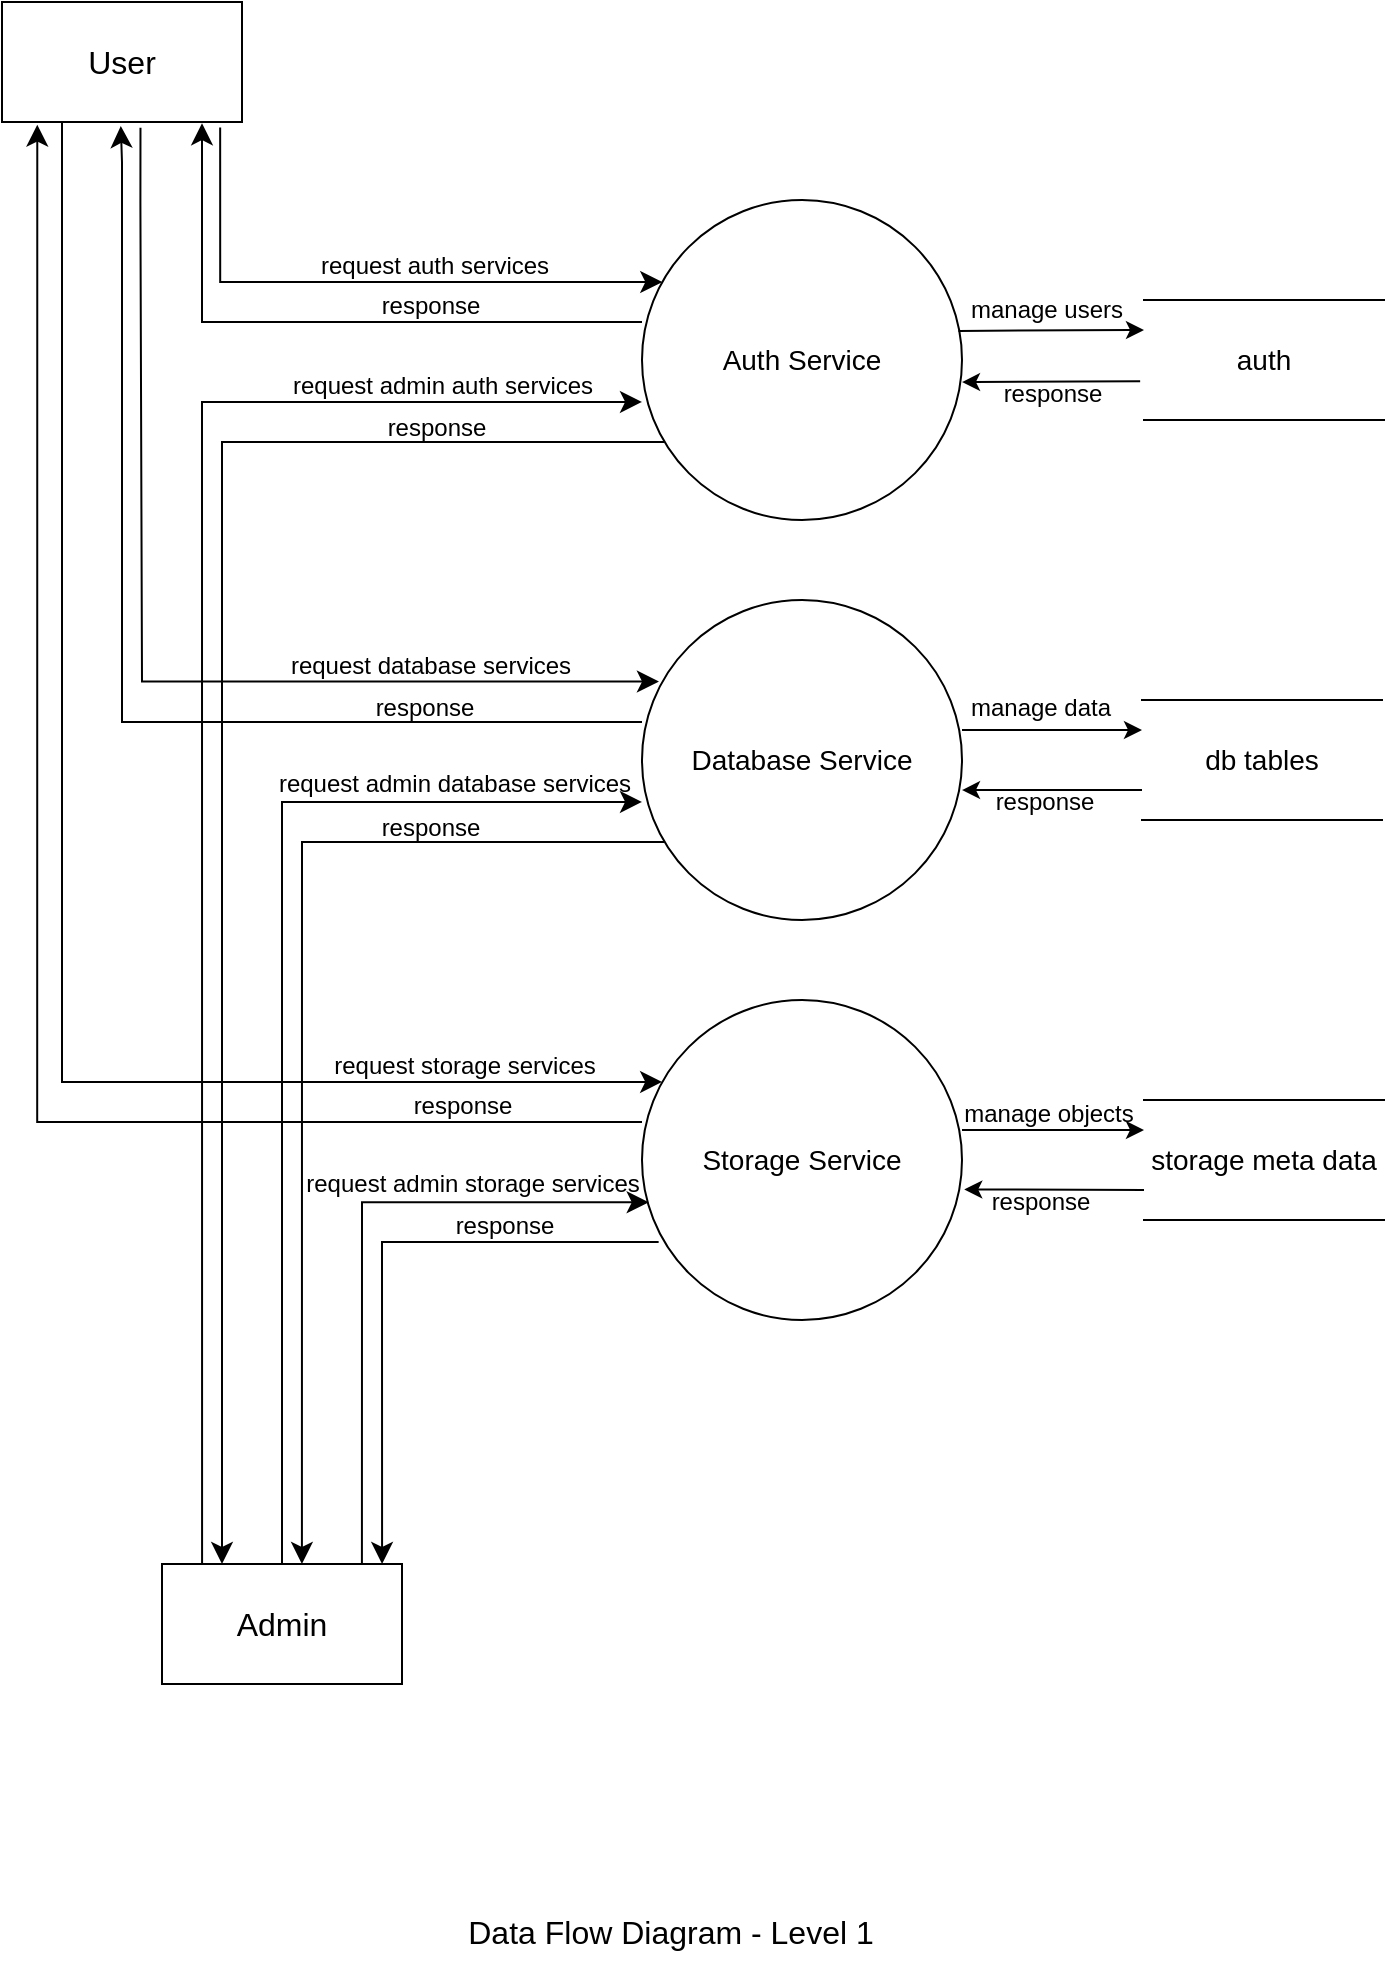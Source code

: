 <mxfile version="24.8.1">
  <diagram name="Page-1" id="slL149lNCCZ4g7jYRxXO">
    <mxGraphModel dx="1050" dy="609" grid="1" gridSize="10" guides="1" tooltips="1" connect="1" arrows="1" fold="1" page="1" pageScale="1" pageWidth="827" pageHeight="1169" math="0" shadow="0">
      <root>
        <mxCell id="0" />
        <mxCell id="1" parent="0" />
        <mxCell id="Tt5UD-2mMPS8oXodWzRy-1" value="&lt;font style=&quot;font-size: 16px;&quot;&gt;User&lt;/font&gt;" style="rounded=0;whiteSpace=wrap;html=1;" vertex="1" parent="1">
          <mxGeometry x="80" y="60" width="120" height="60" as="geometry" />
        </mxCell>
        <mxCell id="Tt5UD-2mMPS8oXodWzRy-4" value="&lt;font style=&quot;font-size: 14px;&quot;&gt;Auth Service&lt;/font&gt;" style="ellipse;whiteSpace=wrap;html=1;aspect=fixed;" vertex="1" parent="1">
          <mxGeometry x="400" y="159" width="160" height="160" as="geometry" />
        </mxCell>
        <mxCell id="Tt5UD-2mMPS8oXodWzRy-5" value="&lt;font style=&quot;font-size: 14px;&quot;&gt;Database Service&lt;/font&gt;" style="ellipse;whiteSpace=wrap;html=1;aspect=fixed;" vertex="1" parent="1">
          <mxGeometry x="400" y="359" width="160" height="160" as="geometry" />
        </mxCell>
        <mxCell id="Tt5UD-2mMPS8oXodWzRy-6" value="&lt;font style=&quot;font-size: 14px;&quot;&gt;auth&lt;/font&gt;" style="shape=partialRectangle;whiteSpace=wrap;html=1;left=0;right=0;fillColor=none;" vertex="1" parent="1">
          <mxGeometry x="651" y="209" width="120" height="60" as="geometry" />
        </mxCell>
        <mxCell id="Tt5UD-2mMPS8oXodWzRy-7" value="&lt;font style=&quot;font-size: 14px;&quot;&gt;Storage Service&lt;/font&gt;" style="ellipse;whiteSpace=wrap;html=1;aspect=fixed;" vertex="1" parent="1">
          <mxGeometry x="400" y="559" width="160" height="160" as="geometry" />
        </mxCell>
        <mxCell id="Tt5UD-2mMPS8oXodWzRy-8" value="&lt;font style=&quot;font-size: 14px;&quot;&gt;db tables&lt;/font&gt;" style="shape=partialRectangle;whiteSpace=wrap;html=1;left=0;right=0;fillColor=none;" vertex="1" parent="1">
          <mxGeometry x="650" y="409" width="120" height="60" as="geometry" />
        </mxCell>
        <mxCell id="Tt5UD-2mMPS8oXodWzRy-9" value="&lt;font style=&quot;font-size: 14px;&quot;&gt;storage meta data&lt;/font&gt;" style="shape=partialRectangle;whiteSpace=wrap;html=1;left=0;right=0;fillColor=none;" vertex="1" parent="1">
          <mxGeometry x="651" y="609" width="120" height="60" as="geometry" />
        </mxCell>
        <mxCell id="Tt5UD-2mMPS8oXodWzRy-10" value="&lt;font style=&quot;font-size: 16px;&quot;&gt;Admin&lt;/font&gt;" style="rounded=0;whiteSpace=wrap;html=1;" vertex="1" parent="1">
          <mxGeometry x="160" y="841" width="120" height="60" as="geometry" />
        </mxCell>
        <mxCell id="Tt5UD-2mMPS8oXodWzRy-18" value="" style="edgeStyle=segmentEdgeStyle;endArrow=classic;html=1;curved=0;rounded=0;endSize=8;startSize=8;exitX=0;exitY=0.381;exitDx=0;exitDy=0;exitPerimeter=0;entryX=0.836;entryY=1.01;entryDx=0;entryDy=0;entryPerimeter=0;" edge="1" parent="1" source="Tt5UD-2mMPS8oXodWzRy-4" target="Tt5UD-2mMPS8oXodWzRy-1">
          <mxGeometry width="50" height="50" relative="1" as="geometry">
            <mxPoint x="120" y="170" as="sourcePoint" />
            <mxPoint x="170" y="140" as="targetPoint" />
            <Array as="points">
              <mxPoint x="180" y="220" />
              <mxPoint x="180" y="121" />
            </Array>
          </mxGeometry>
        </mxCell>
        <mxCell id="Tt5UD-2mMPS8oXodWzRy-21" value="" style="edgeStyle=segmentEdgeStyle;endArrow=classic;html=1;curved=0;rounded=0;endSize=8;startSize=8;entryX=0.053;entryY=0.255;entryDx=0;entryDy=0;entryPerimeter=0;exitX=0.577;exitY=1.048;exitDx=0;exitDy=0;exitPerimeter=0;" edge="1" parent="1" source="Tt5UD-2mMPS8oXodWzRy-1" target="Tt5UD-2mMPS8oXodWzRy-5">
          <mxGeometry width="50" height="50" relative="1" as="geometry">
            <mxPoint x="140" y="160" as="sourcePoint" />
            <mxPoint x="290" y="439" as="targetPoint" />
            <Array as="points">
              <mxPoint x="149" y="160" />
              <mxPoint x="150" y="160" />
              <mxPoint x="150" y="400" />
            </Array>
          </mxGeometry>
        </mxCell>
        <mxCell id="Tt5UD-2mMPS8oXodWzRy-22" value="" style="edgeStyle=segmentEdgeStyle;endArrow=classic;html=1;curved=0;rounded=0;endSize=8;startSize=8;exitX=0;exitY=0.381;exitDx=0;exitDy=0;exitPerimeter=0;entryX=0.495;entryY=1.033;entryDx=0;entryDy=0;entryPerimeter=0;" edge="1" parent="1" source="Tt5UD-2mMPS8oXodWzRy-5" target="Tt5UD-2mMPS8oXodWzRy-1">
          <mxGeometry width="50" height="50" relative="1" as="geometry">
            <mxPoint x="80" y="180" as="sourcePoint" />
            <mxPoint x="132" y="140" as="targetPoint" />
            <Array as="points">
              <mxPoint x="140" y="420" />
              <mxPoint x="140" y="140" />
              <mxPoint x="139" y="140" />
            </Array>
          </mxGeometry>
        </mxCell>
        <mxCell id="Tt5UD-2mMPS8oXodWzRy-25" value="" style="edgeStyle=segmentEdgeStyle;endArrow=classic;html=1;curved=0;rounded=0;endSize=8;startSize=8;exitX=0.909;exitY=1.046;exitDx=0;exitDy=0;exitPerimeter=0;" edge="1" parent="1" source="Tt5UD-2mMPS8oXodWzRy-1" target="Tt5UD-2mMPS8oXodWzRy-4">
          <mxGeometry width="50" height="50" relative="1" as="geometry">
            <mxPoint x="189" y="120" as="sourcePoint" />
            <mxPoint x="300" y="170" as="targetPoint" />
            <Array as="points">
              <mxPoint x="189" y="200" />
            </Array>
          </mxGeometry>
        </mxCell>
        <mxCell id="Tt5UD-2mMPS8oXodWzRy-26" value="" style="edgeStyle=segmentEdgeStyle;endArrow=classic;html=1;curved=0;rounded=0;endSize=8;startSize=8;exitX=0.25;exitY=1;exitDx=0;exitDy=0;entryX=0.063;entryY=0.256;entryDx=0;entryDy=0;entryPerimeter=0;" edge="1" parent="1" source="Tt5UD-2mMPS8oXodWzRy-1" target="Tt5UD-2mMPS8oXodWzRy-7">
          <mxGeometry width="50" height="50" relative="1" as="geometry">
            <mxPoint x="40" y="430" as="sourcePoint" />
            <mxPoint x="90" y="380" as="targetPoint" />
            <Array as="points">
              <mxPoint x="110" y="600" />
            </Array>
          </mxGeometry>
        </mxCell>
        <mxCell id="Tt5UD-2mMPS8oXodWzRy-27" value="" style="edgeStyle=segmentEdgeStyle;endArrow=classic;html=1;curved=0;rounded=0;endSize=8;startSize=8;entryX=0.147;entryY=1.022;entryDx=0;entryDy=0;entryPerimeter=0;exitX=0;exitY=0.381;exitDx=0;exitDy=0;exitPerimeter=0;" edge="1" parent="1" source="Tt5UD-2mMPS8oXodWzRy-7" target="Tt5UD-2mMPS8oXodWzRy-1">
          <mxGeometry width="50" height="50" relative="1" as="geometry">
            <mxPoint x="98" y="700" as="sourcePoint" />
            <mxPoint x="70" y="300" as="targetPoint" />
            <Array as="points">
              <mxPoint x="98" y="620" />
            </Array>
          </mxGeometry>
        </mxCell>
        <mxCell id="Tt5UD-2mMPS8oXodWzRy-29" value="" style="edgeStyle=segmentEdgeStyle;endArrow=classic;html=1;curved=0;rounded=0;endSize=8;startSize=8;exitX=0.833;exitY=0;exitDx=0;exitDy=0;exitPerimeter=0;entryX=0.021;entryY=0.632;entryDx=0;entryDy=0;entryPerimeter=0;" edge="1" parent="1" source="Tt5UD-2mMPS8oXodWzRy-10" target="Tt5UD-2mMPS8oXodWzRy-7">
          <mxGeometry width="50" height="50" relative="1" as="geometry">
            <mxPoint x="270" y="810" as="sourcePoint" />
            <mxPoint x="290" y="730" as="targetPoint" />
            <Array as="points">
              <mxPoint x="260" y="660" />
            </Array>
          </mxGeometry>
        </mxCell>
        <mxCell id="Tt5UD-2mMPS8oXodWzRy-30" value="" style="edgeStyle=segmentEdgeStyle;endArrow=classic;html=1;curved=0;rounded=0;endSize=8;startSize=8;exitX=0.052;exitY=0.756;exitDx=0;exitDy=0;exitPerimeter=0;entryX=0.917;entryY=0;entryDx=0;entryDy=0;entryPerimeter=0;" edge="1" parent="1" source="Tt5UD-2mMPS8oXodWzRy-7" target="Tt5UD-2mMPS8oXodWzRy-10">
          <mxGeometry width="50" height="50" relative="1" as="geometry">
            <mxPoint x="350" y="670" as="sourcePoint" />
            <mxPoint x="370" y="750" as="targetPoint" />
            <Array as="points">
              <mxPoint x="270" y="680" />
            </Array>
          </mxGeometry>
        </mxCell>
        <mxCell id="Tt5UD-2mMPS8oXodWzRy-31" value="" style="edgeStyle=segmentEdgeStyle;endArrow=classic;html=1;curved=0;rounded=0;endSize=8;startSize=8;exitX=0.5;exitY=0;exitDx=0;exitDy=0;entryX=0;entryY=0.631;entryDx=0;entryDy=0;entryPerimeter=0;" edge="1" parent="1" source="Tt5UD-2mMPS8oXodWzRy-10" target="Tt5UD-2mMPS8oXodWzRy-5">
          <mxGeometry width="50" height="50" relative="1" as="geometry">
            <mxPoint x="240" y="760" as="sourcePoint" />
            <mxPoint x="360" y="440" as="targetPoint" />
            <Array as="points">
              <mxPoint x="220" y="460" />
            </Array>
          </mxGeometry>
        </mxCell>
        <mxCell id="Tt5UD-2mMPS8oXodWzRy-32" value="" style="edgeStyle=segmentEdgeStyle;endArrow=classic;html=1;curved=0;rounded=0;endSize=8;startSize=8;entryX=0.583;entryY=0;entryDx=0;entryDy=0;entryPerimeter=0;" edge="1" parent="1" source="Tt5UD-2mMPS8oXodWzRy-5" target="Tt5UD-2mMPS8oXodWzRy-10">
          <mxGeometry width="50" height="50" relative="1" as="geometry">
            <mxPoint x="370" y="460" as="sourcePoint" />
            <mxPoint x="229" y="800" as="targetPoint" />
            <Array as="points">
              <mxPoint x="230" y="480" />
            </Array>
          </mxGeometry>
        </mxCell>
        <mxCell id="Tt5UD-2mMPS8oXodWzRy-33" value="" style="edgeStyle=segmentEdgeStyle;endArrow=classic;html=1;curved=0;rounded=0;endSize=8;startSize=8;entryX=0.25;entryY=0;entryDx=0;entryDy=0;" edge="1" parent="1" source="Tt5UD-2mMPS8oXodWzRy-4" target="Tt5UD-2mMPS8oXodWzRy-10">
          <mxGeometry width="50" height="50" relative="1" as="geometry">
            <mxPoint x="350" y="260" as="sourcePoint" />
            <mxPoint x="100" y="670" as="targetPoint" />
            <Array as="points">
              <mxPoint x="190" y="280" />
            </Array>
          </mxGeometry>
        </mxCell>
        <mxCell id="Tt5UD-2mMPS8oXodWzRy-34" value="" style="edgeStyle=segmentEdgeStyle;endArrow=classic;html=1;curved=0;rounded=0;endSize=8;startSize=8;exitX=0.167;exitY=0;exitDx=0;exitDy=0;exitPerimeter=0;entryX=0;entryY=0.631;entryDx=0;entryDy=0;entryPerimeter=0;" edge="1" parent="1" source="Tt5UD-2mMPS8oXodWzRy-10" target="Tt5UD-2mMPS8oXodWzRy-4">
          <mxGeometry width="50" height="50" relative="1" as="geometry">
            <mxPoint x="240" y="360" as="sourcePoint" />
            <mxPoint x="290" y="310" as="targetPoint" />
            <Array as="points">
              <mxPoint x="180" y="260" />
            </Array>
          </mxGeometry>
        </mxCell>
        <mxCell id="Tt5UD-2mMPS8oXodWzRy-35" value="" style="endArrow=classic;html=1;rounded=0;exitX=0.989;exitY=0.409;exitDx=0;exitDy=0;exitPerimeter=0;entryX=0;entryY=0.25;entryDx=0;entryDy=0;" edge="1" parent="1" source="Tt5UD-2mMPS8oXodWzRy-4" target="Tt5UD-2mMPS8oXodWzRy-6">
          <mxGeometry width="50" height="50" relative="1" as="geometry">
            <mxPoint x="520" y="140" as="sourcePoint" />
            <mxPoint x="620" y="224" as="targetPoint" />
          </mxGeometry>
        </mxCell>
        <mxCell id="Tt5UD-2mMPS8oXodWzRy-36" value="" style="endArrow=classic;html=1;rounded=0;entryX=1;entryY=0.569;entryDx=0;entryDy=0;entryPerimeter=0;exitX=-0.016;exitY=0.677;exitDx=0;exitDy=0;exitPerimeter=0;" edge="1" parent="1" source="Tt5UD-2mMPS8oXodWzRy-6" target="Tt5UD-2mMPS8oXodWzRy-4">
          <mxGeometry width="50" height="50" relative="1" as="geometry">
            <mxPoint x="640" y="250" as="sourcePoint" />
            <mxPoint x="670" y="300" as="targetPoint" />
          </mxGeometry>
        </mxCell>
        <mxCell id="Tt5UD-2mMPS8oXodWzRy-37" value="" style="endArrow=classic;html=1;rounded=0;entryX=0;entryY=0.25;entryDx=0;entryDy=0;exitX=1;exitY=0.406;exitDx=0;exitDy=0;exitPerimeter=0;" edge="1" parent="1" source="Tt5UD-2mMPS8oXodWzRy-5" target="Tt5UD-2mMPS8oXodWzRy-8">
          <mxGeometry width="50" height="50" relative="1" as="geometry">
            <mxPoint x="580" y="420" as="sourcePoint" />
            <mxPoint x="630" y="370" as="targetPoint" />
          </mxGeometry>
        </mxCell>
        <mxCell id="Tt5UD-2mMPS8oXodWzRy-38" value="" style="endArrow=classic;html=1;rounded=0;entryX=1;entryY=0.594;entryDx=0;entryDy=0;exitX=0;exitY=0.75;exitDx=0;exitDy=0;entryPerimeter=0;" edge="1" parent="1" source="Tt5UD-2mMPS8oXodWzRy-8" target="Tt5UD-2mMPS8oXodWzRy-5">
          <mxGeometry width="50" height="50" relative="1" as="geometry">
            <mxPoint x="580" y="490" as="sourcePoint" />
            <mxPoint x="660" y="490" as="targetPoint" />
          </mxGeometry>
        </mxCell>
        <mxCell id="Tt5UD-2mMPS8oXodWzRy-39" value="" style="endArrow=classic;html=1;rounded=0;entryX=0;entryY=0.25;entryDx=0;entryDy=0;exitX=1;exitY=0.406;exitDx=0;exitDy=0;exitPerimeter=0;" edge="1" parent="1" source="Tt5UD-2mMPS8oXodWzRy-7" target="Tt5UD-2mMPS8oXodWzRy-9">
          <mxGeometry width="50" height="50" relative="1" as="geometry">
            <mxPoint x="590" y="620" as="sourcePoint" />
            <mxPoint x="640" y="570" as="targetPoint" />
          </mxGeometry>
        </mxCell>
        <mxCell id="Tt5UD-2mMPS8oXodWzRy-40" value="" style="endArrow=classic;html=1;rounded=0;exitX=0;exitY=0.75;exitDx=0;exitDy=0;entryX=1.007;entryY=0.592;entryDx=0;entryDy=0;entryPerimeter=0;" edge="1" parent="1" source="Tt5UD-2mMPS8oXodWzRy-9" target="Tt5UD-2mMPS8oXodWzRy-7">
          <mxGeometry width="50" height="50" relative="1" as="geometry">
            <mxPoint x="580" y="720" as="sourcePoint" />
            <mxPoint x="570" y="650" as="targetPoint" />
          </mxGeometry>
        </mxCell>
        <mxCell id="Tt5UD-2mMPS8oXodWzRy-41" value="&lt;font style=&quot;font-size: 16px;&quot;&gt;Data Flow Diagram - Level 1&lt;/font&gt;" style="text;html=1;align=center;verticalAlign=middle;resizable=0;points=[];autosize=1;strokeColor=none;fillColor=none;" vertex="1" parent="1">
          <mxGeometry x="299" y="1010" width="230" height="30" as="geometry" />
        </mxCell>
        <mxCell id="Tt5UD-2mMPS8oXodWzRy-42" value="request auth services" style="text;html=1;align=center;verticalAlign=middle;resizable=0;points=[];autosize=1;strokeColor=none;fillColor=none;" vertex="1" parent="1">
          <mxGeometry x="226" y="177" width="140" height="30" as="geometry" />
        </mxCell>
        <mxCell id="Tt5UD-2mMPS8oXodWzRy-43" value="response" style="text;html=1;align=center;verticalAlign=middle;resizable=0;points=[];autosize=1;strokeColor=none;fillColor=none;" vertex="1" parent="1">
          <mxGeometry x="259" y="197" width="70" height="30" as="geometry" />
        </mxCell>
        <mxCell id="Tt5UD-2mMPS8oXodWzRy-44" value="request database services" style="text;html=1;align=center;verticalAlign=middle;resizable=0;points=[];autosize=1;strokeColor=none;fillColor=none;" vertex="1" parent="1">
          <mxGeometry x="214" y="377" width="160" height="30" as="geometry" />
        </mxCell>
        <mxCell id="Tt5UD-2mMPS8oXodWzRy-45" value="response" style="text;html=1;align=center;verticalAlign=middle;resizable=0;points=[];autosize=1;strokeColor=none;fillColor=none;" vertex="1" parent="1">
          <mxGeometry x="256" y="398" width="70" height="30" as="geometry" />
        </mxCell>
        <mxCell id="Tt5UD-2mMPS8oXodWzRy-46" value="request storage services" style="text;html=1;align=center;verticalAlign=middle;resizable=0;points=[];autosize=1;strokeColor=none;fillColor=none;" vertex="1" parent="1">
          <mxGeometry x="236" y="577" width="150" height="30" as="geometry" />
        </mxCell>
        <mxCell id="Tt5UD-2mMPS8oXodWzRy-47" value="response" style="text;html=1;align=center;verticalAlign=middle;resizable=0;points=[];autosize=1;strokeColor=none;fillColor=none;" vertex="1" parent="1">
          <mxGeometry x="275" y="597" width="70" height="30" as="geometry" />
        </mxCell>
        <mxCell id="Tt5UD-2mMPS8oXodWzRy-50" value="request admin auth services" style="text;html=1;align=center;verticalAlign=middle;resizable=0;points=[];autosize=1;strokeColor=none;fillColor=none;" vertex="1" parent="1">
          <mxGeometry x="215" y="237" width="170" height="30" as="geometry" />
        </mxCell>
        <mxCell id="Tt5UD-2mMPS8oXodWzRy-52" value="response" style="text;html=1;align=center;verticalAlign=middle;resizable=0;points=[];autosize=1;strokeColor=none;fillColor=none;" vertex="1" parent="1">
          <mxGeometry x="262" y="258" width="70" height="30" as="geometry" />
        </mxCell>
        <mxCell id="Tt5UD-2mMPS8oXodWzRy-53" value="request admin database services" style="text;html=1;align=center;verticalAlign=middle;resizable=0;points=[];autosize=1;strokeColor=none;fillColor=none;" vertex="1" parent="1">
          <mxGeometry x="206" y="436" width="200" height="30" as="geometry" />
        </mxCell>
        <mxCell id="Tt5UD-2mMPS8oXodWzRy-54" value="response" style="text;html=1;align=center;verticalAlign=middle;resizable=0;points=[];autosize=1;strokeColor=none;fillColor=none;" vertex="1" parent="1">
          <mxGeometry x="259" y="458" width="70" height="30" as="geometry" />
        </mxCell>
        <mxCell id="Tt5UD-2mMPS8oXodWzRy-55" value="request admin storage services" style="text;html=1;align=center;verticalAlign=middle;resizable=0;points=[];autosize=1;strokeColor=none;fillColor=none;" vertex="1" parent="1">
          <mxGeometry x="220" y="636" width="190" height="30" as="geometry" />
        </mxCell>
        <mxCell id="Tt5UD-2mMPS8oXodWzRy-56" value="response" style="text;html=1;align=center;verticalAlign=middle;resizable=0;points=[];autosize=1;strokeColor=none;fillColor=none;" vertex="1" parent="1">
          <mxGeometry x="296" y="657" width="70" height="30" as="geometry" />
        </mxCell>
        <mxCell id="Tt5UD-2mMPS8oXodWzRy-57" value="response" style="text;html=1;align=center;verticalAlign=middle;resizable=0;points=[];autosize=1;strokeColor=none;fillColor=none;" vertex="1" parent="1">
          <mxGeometry x="570" y="241" width="70" height="30" as="geometry" />
        </mxCell>
        <mxCell id="Tt5UD-2mMPS8oXodWzRy-58" value="response" style="text;html=1;align=center;verticalAlign=middle;resizable=0;points=[];autosize=1;strokeColor=none;fillColor=none;" vertex="1" parent="1">
          <mxGeometry x="566" y="445" width="70" height="30" as="geometry" />
        </mxCell>
        <mxCell id="Tt5UD-2mMPS8oXodWzRy-59" value="response" style="text;html=1;align=center;verticalAlign=middle;resizable=0;points=[];autosize=1;strokeColor=none;fillColor=none;" vertex="1" parent="1">
          <mxGeometry x="564" y="645" width="70" height="30" as="geometry" />
        </mxCell>
        <mxCell id="Tt5UD-2mMPS8oXodWzRy-60" value="manage users" style="text;html=1;align=center;verticalAlign=middle;resizable=0;points=[];autosize=1;strokeColor=none;fillColor=none;" vertex="1" parent="1">
          <mxGeometry x="552" y="199" width="100" height="30" as="geometry" />
        </mxCell>
        <mxCell id="Tt5UD-2mMPS8oXodWzRy-61" value="manage data" style="text;html=1;align=center;verticalAlign=middle;resizable=0;points=[];autosize=1;strokeColor=none;fillColor=none;" vertex="1" parent="1">
          <mxGeometry x="554" y="398" width="90" height="30" as="geometry" />
        </mxCell>
        <mxCell id="Tt5UD-2mMPS8oXodWzRy-62" value="manage objects" style="text;html=1;align=center;verticalAlign=middle;resizable=0;points=[];autosize=1;strokeColor=none;fillColor=none;" vertex="1" parent="1">
          <mxGeometry x="548" y="601" width="110" height="30" as="geometry" />
        </mxCell>
      </root>
    </mxGraphModel>
  </diagram>
</mxfile>

